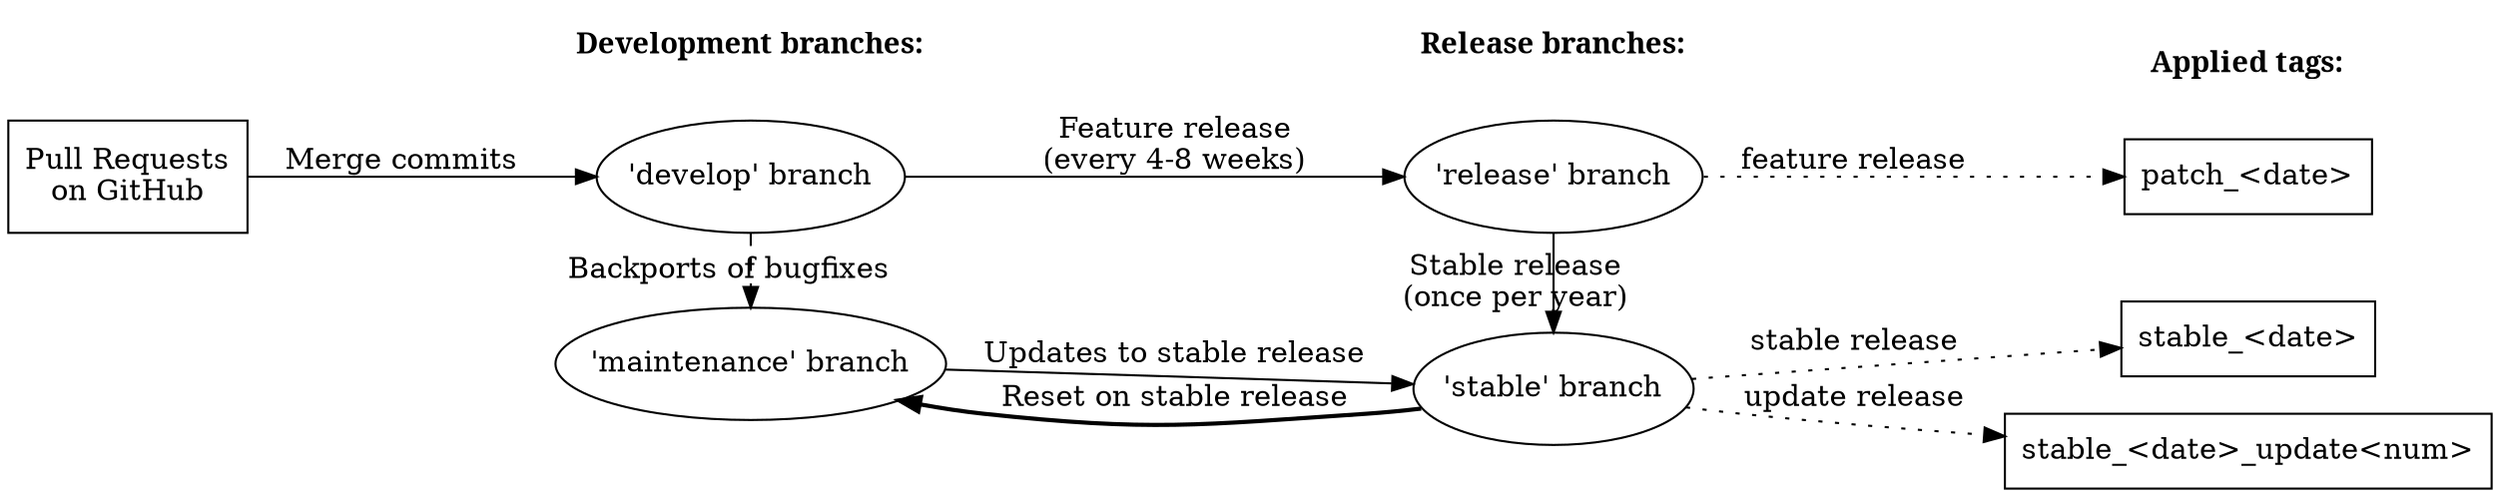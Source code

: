 // LAMMPS branches and releases
digraph releases {
    rankdir="LR";
    github [shape="box" label="Pull Requests\non GitHub" height=0.75];
    github -> develop [label="Merge commits"];
    {
        rank = "same";
        work [shape="none" label="Development branches:" fontname="bold"]
        develop [label="'develop' branch" height=0.75];
        maintenance [label="'maintenance' branch" height=0.75];
    };
    {
        rank = "same";
        upload [shape="none" label="Release branches:" fontname="bold"]
        release [label="'release' branch" height=0.75];
        stable [label="'stable' branch" height=0.75];
    };
    develop -> release [label="Feature release\n(every 4-8 weeks)"];
    release -> stable [label="Stable release\n(once per year)"];
    stable -> maintenance [label="Reset on stable release" style="setlinewidth(2)"];
    develop -> maintenance [label="Backports of bugfixes" style="dashed"];
    maintenance -> stable [label="Updates to stable release"];
    {
        rank = "same";
        tag [shape="none" label="Applied tags:" fontname="bold"];
        patchtag [shape="box" label="patch_<date>"];
        stabletag [shape="box" label="stable_<date>"];
        updatetag [shape="box" label="stable_<date>_update<num>"];
    };
    release -> patchtag [label="feature release" style="dotted"];
    stable -> stabletag [label="stable release" style="dotted"];
    stable -> updatetag [label="update release" style="dotted"];
}

